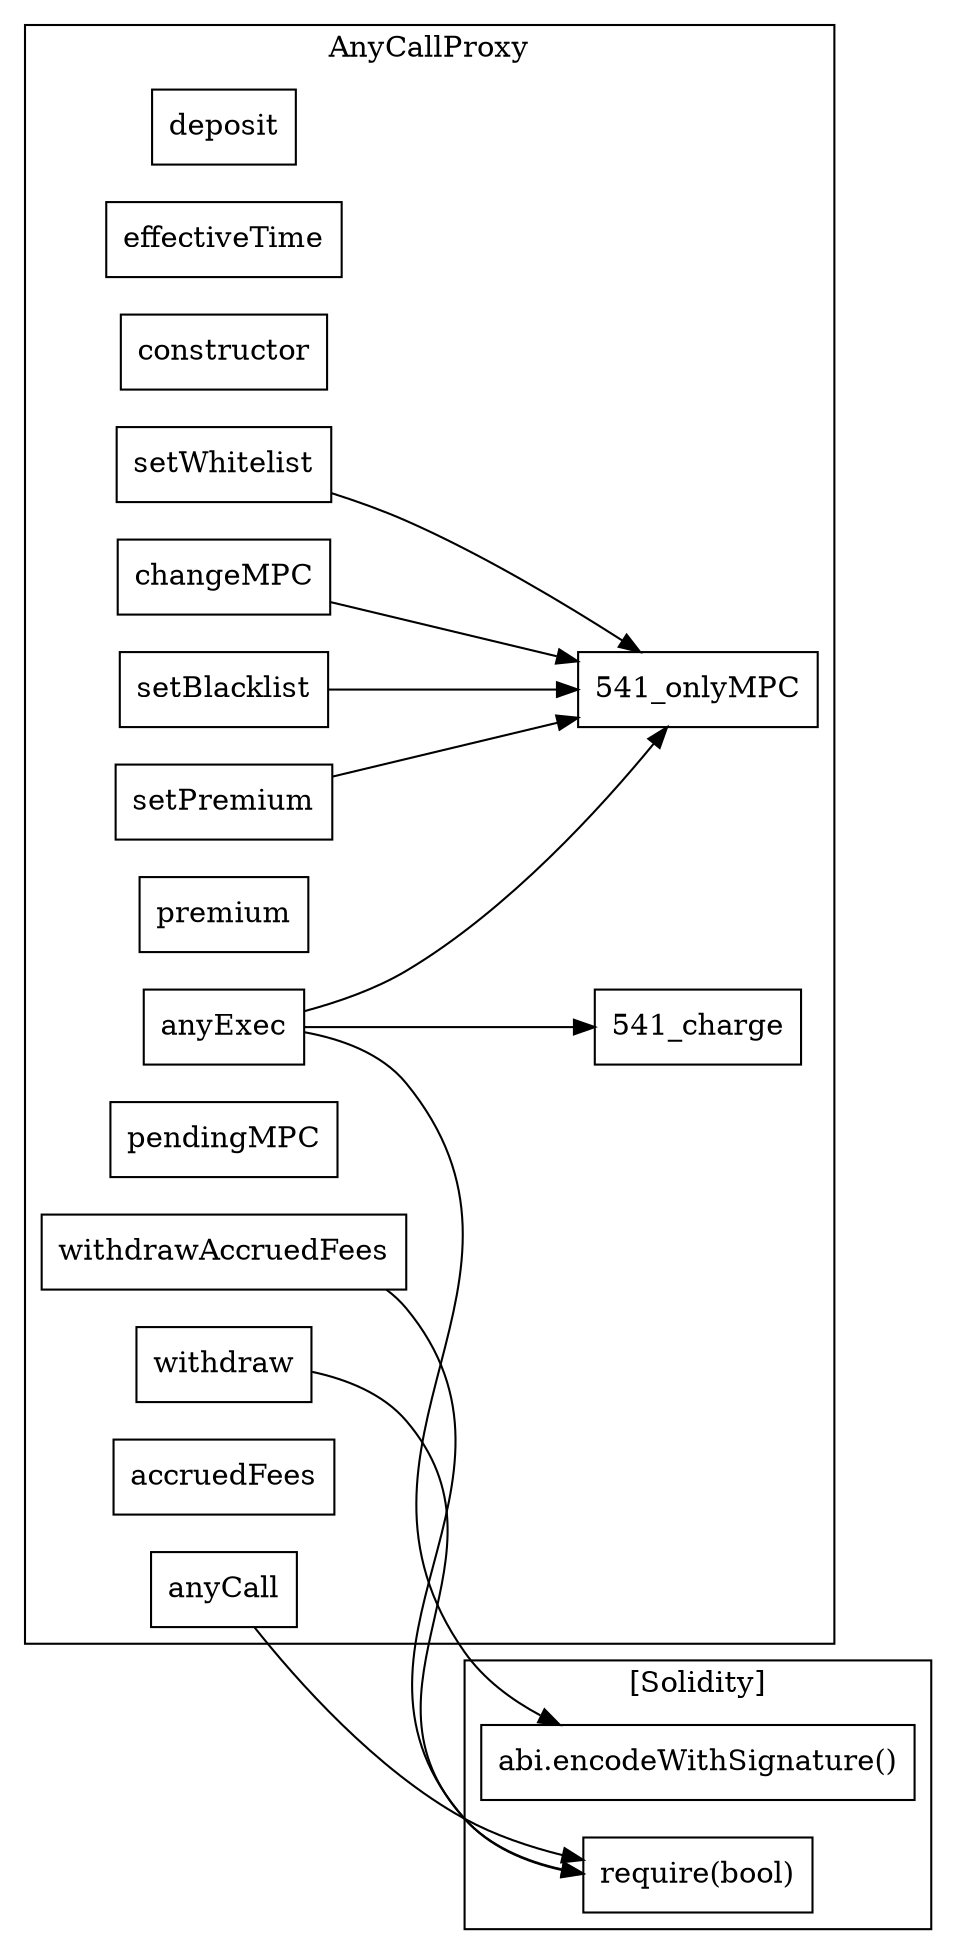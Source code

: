 strict digraph {
rankdir="LR"
node [shape=box]
subgraph cluster_541_AnyCallProxy {
label = "AnyCallProxy"
"541_deposit" [label="deposit"]
"541_effectiveTime" [label="effectiveTime"]
"541_constructor" [label="constructor"]
"541_setBlacklist" [label="setBlacklist"]
"541_setPremium" [label="setPremium"]
"541_setWhitelist" [label="setWhitelist"]
"541_withdrawAccruedFees" [label="withdrawAccruedFees"]
"541_premium" [label="premium"]
"541_changeMPC" [label="changeMPC"]
"541_pendingMPC" [label="pendingMPC"]
"541_withdraw" [label="withdraw"]
"541_anyExec" [label="anyExec"]
"541_accruedFees" [label="accruedFees"]
"541_anyCall" [label="anyCall"]
"541_anyExec" -> "541_charge"
"541_anyExec" -> "541_onlyMPC"
"541_setWhitelist" -> "541_onlyMPC"
"541_setBlacklist" -> "541_onlyMPC"
"541_setPremium" -> "541_onlyMPC"
"541_changeMPC" -> "541_onlyMPC"
}subgraph cluster_solidity {
label = "[Solidity]"
"require(bool)" 
"abi.encodeWithSignature()" 
"541_withdrawAccruedFees" -> "require(bool)"
"541_anyExec" -> "abi.encodeWithSignature()"
"541_withdraw" -> "require(bool)"
"541_anyCall" -> "require(bool)"
}
}